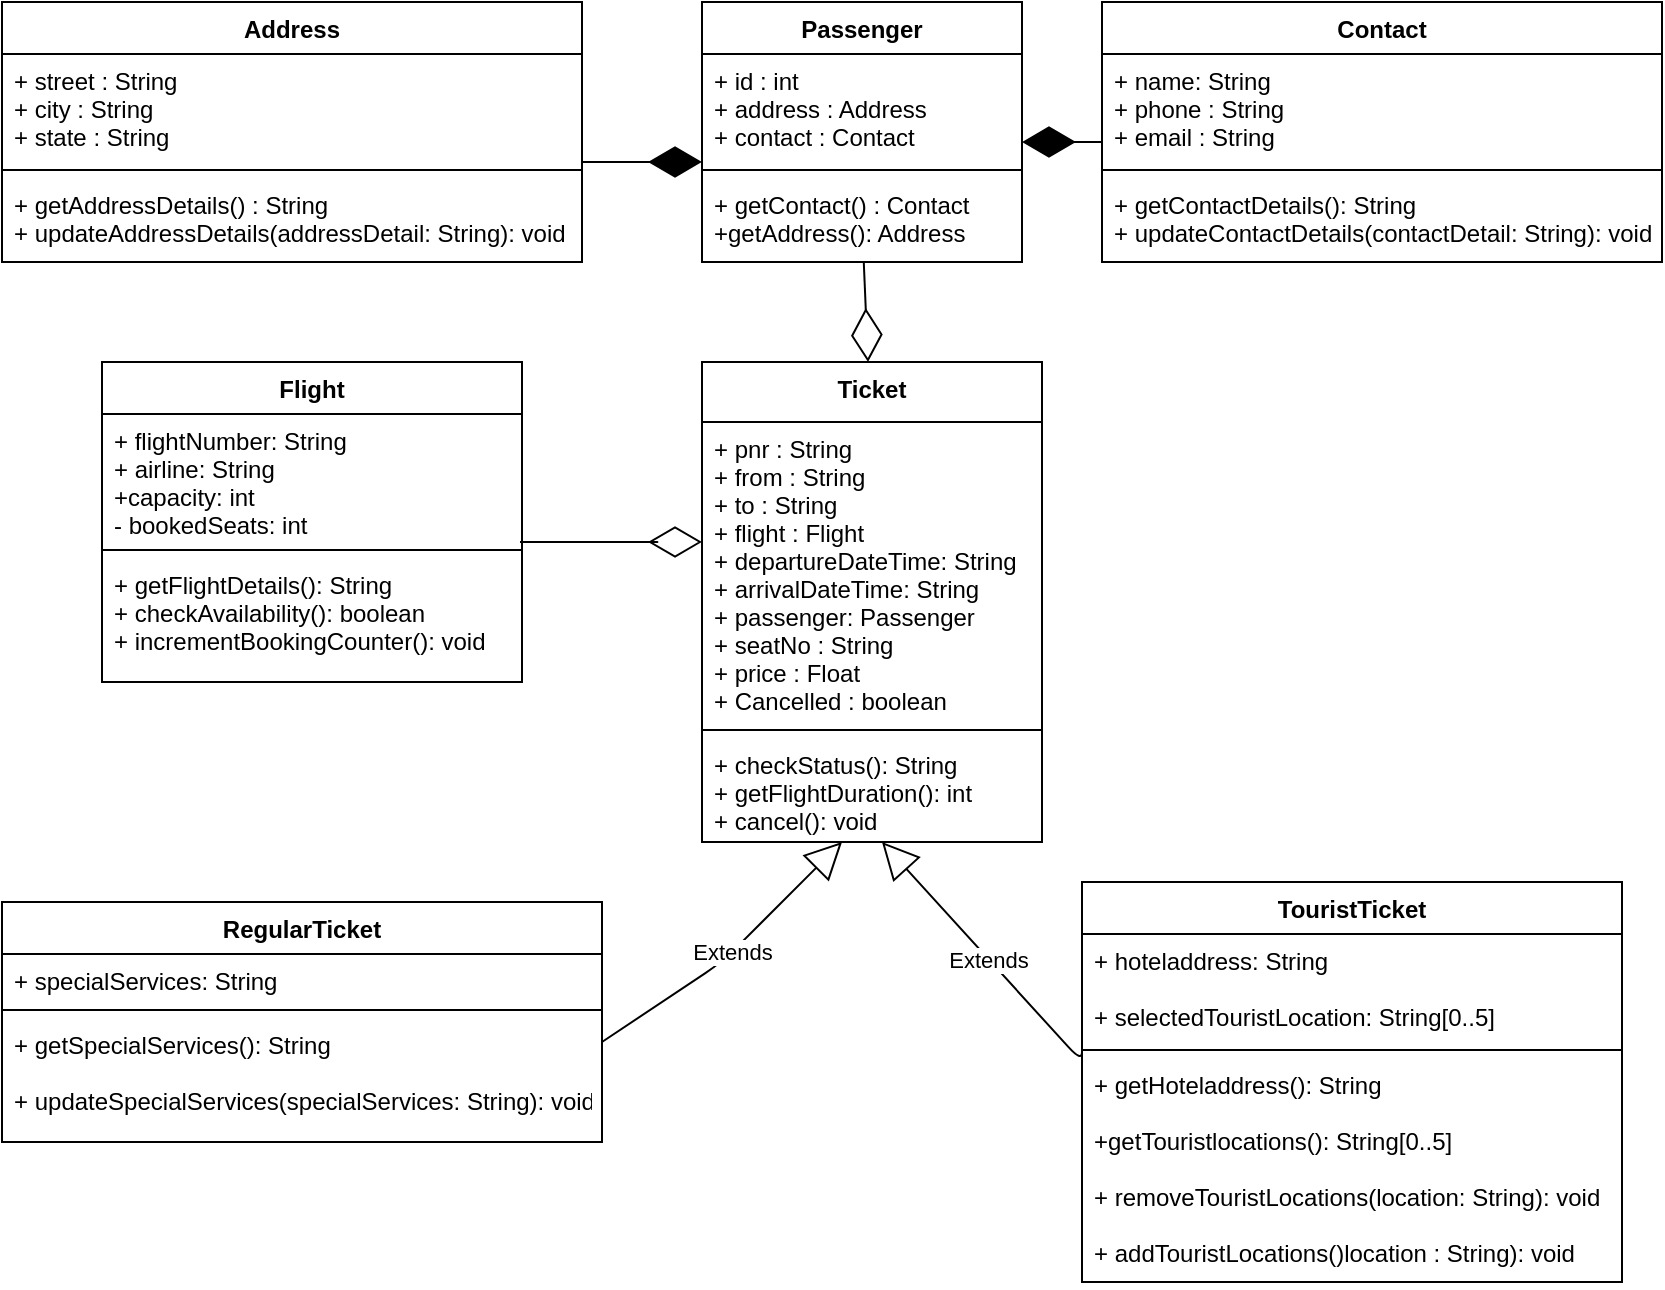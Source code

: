 <mxfile version="14.7.3" type="github"><diagram id="6aRiwS0OXpXVikU9mfTj" name="Page-1"><mxGraphModel dx="984" dy="393" grid="1" gridSize="10" guides="1" tooltips="1" connect="1" arrows="1" fold="1" page="1" pageScale="1" pageWidth="850" pageHeight="1100" math="0" shadow="0"><root><mxCell id="0"/><mxCell id="1" parent="0"/><mxCell id="fS6e0qbzufIgx9gIut2P-5" value="Ticket" style="swimlane;fontStyle=1;align=center;verticalAlign=top;childLayout=stackLayout;horizontal=1;startSize=30;horizontalStack=0;resizeParent=1;resizeParentMax=0;resizeLast=0;collapsible=1;marginBottom=0;" parent="1" vertex="1"><mxGeometry x="370" y="200" width="170" height="240" as="geometry"/></mxCell><mxCell id="fS6e0qbzufIgx9gIut2P-6" value="+ pnr : String&#10;+ from : String&#10;+ to : String&#10;+ flight : Flight&#10;+ departureDateTime: String&#10;+ arrivalDateTime: String&#10;+ passenger: Passenger&#10;+ seatNo : String&#10;+ price : Float&#10;+ Cancelled : boolean" style="text;strokeColor=none;fillColor=none;align=left;verticalAlign=top;spacingLeft=4;spacingRight=4;overflow=hidden;rotatable=0;points=[[0,0.5],[1,0.5]];portConstraint=eastwest;" parent="fS6e0qbzufIgx9gIut2P-5" vertex="1"><mxGeometry y="30" width="170" height="150" as="geometry"/></mxCell><mxCell id="fS6e0qbzufIgx9gIut2P-7" value="" style="line;strokeWidth=1;fillColor=none;align=left;verticalAlign=middle;spacingTop=-1;spacingLeft=3;spacingRight=3;rotatable=0;labelPosition=right;points=[];portConstraint=eastwest;" parent="fS6e0qbzufIgx9gIut2P-5" vertex="1"><mxGeometry y="180" width="170" height="8" as="geometry"/></mxCell><mxCell id="fS6e0qbzufIgx9gIut2P-8" value="+ checkStatus(): String&#10;+ getFlightDuration(): int&#10;+ cancel(): void" style="text;strokeColor=none;fillColor=none;align=left;verticalAlign=top;spacingLeft=4;spacingRight=4;overflow=hidden;rotatable=0;points=[[0,0.5],[1,0.5]];portConstraint=eastwest;" parent="fS6e0qbzufIgx9gIut2P-5" vertex="1"><mxGeometry y="188" width="170" height="52" as="geometry"/></mxCell><mxCell id="fS6e0qbzufIgx9gIut2P-9" value="Flight" style="swimlane;fontStyle=1;align=center;verticalAlign=top;childLayout=stackLayout;horizontal=1;startSize=26;horizontalStack=0;resizeParent=1;resizeParentMax=0;resizeLast=0;collapsible=1;marginBottom=0;" parent="1" vertex="1"><mxGeometry x="70" y="200" width="210" height="160" as="geometry"/></mxCell><mxCell id="fS6e0qbzufIgx9gIut2P-10" value="+ flightNumber: String&#10;+ airline: String&#10;+capacity: int&#10;- bookedSeats: int" style="text;strokeColor=none;fillColor=none;align=left;verticalAlign=top;spacingLeft=4;spacingRight=4;overflow=hidden;rotatable=0;points=[[0,0.5],[1,0.5]];portConstraint=eastwest;" parent="fS6e0qbzufIgx9gIut2P-9" vertex="1"><mxGeometry y="26" width="210" height="64" as="geometry"/></mxCell><mxCell id="fS6e0qbzufIgx9gIut2P-11" value="" style="line;strokeWidth=1;fillColor=none;align=left;verticalAlign=middle;spacingTop=-1;spacingLeft=3;spacingRight=3;rotatable=0;labelPosition=right;points=[];portConstraint=eastwest;" parent="fS6e0qbzufIgx9gIut2P-9" vertex="1"><mxGeometry y="90" width="210" height="8" as="geometry"/></mxCell><mxCell id="fS6e0qbzufIgx9gIut2P-12" value="+ getFlightDetails(): String&#10;+ checkAvailability(): boolean&#10;+ incrementBookingCounter(): void" style="text;strokeColor=none;fillColor=none;align=left;verticalAlign=top;spacingLeft=4;spacingRight=4;overflow=hidden;rotatable=0;points=[[0,0.5],[1,0.5]];portConstraint=eastwest;" parent="fS6e0qbzufIgx9gIut2P-9" vertex="1"><mxGeometry y="98" width="210" height="62" as="geometry"/></mxCell><mxCell id="fS6e0qbzufIgx9gIut2P-13" value="Address" style="swimlane;fontStyle=1;align=center;verticalAlign=top;childLayout=stackLayout;horizontal=1;startSize=26;horizontalStack=0;resizeParent=1;resizeParentMax=0;resizeLast=0;collapsible=1;marginBottom=0;" parent="1" vertex="1"><mxGeometry x="20" y="20" width="290" height="130" as="geometry"/></mxCell><mxCell id="fS6e0qbzufIgx9gIut2P-14" value="+ street : String&#10;+ city : String&#10;+ state : String" style="text;strokeColor=none;fillColor=none;align=left;verticalAlign=top;spacingLeft=4;spacingRight=4;overflow=hidden;rotatable=0;points=[[0,0.5],[1,0.5]];portConstraint=eastwest;" parent="fS6e0qbzufIgx9gIut2P-13" vertex="1"><mxGeometry y="26" width="290" height="54" as="geometry"/></mxCell><mxCell id="fS6e0qbzufIgx9gIut2P-15" value="" style="line;strokeWidth=1;fillColor=none;align=left;verticalAlign=middle;spacingTop=-1;spacingLeft=3;spacingRight=3;rotatable=0;labelPosition=right;points=[];portConstraint=eastwest;" parent="fS6e0qbzufIgx9gIut2P-13" vertex="1"><mxGeometry y="80" width="290" height="8" as="geometry"/></mxCell><mxCell id="fS6e0qbzufIgx9gIut2P-16" value="+ getAddressDetails() : String&#10;+ updateAddressDetails(addressDetail: String): void" style="text;strokeColor=none;fillColor=none;align=left;verticalAlign=top;spacingLeft=4;spacingRight=4;overflow=hidden;rotatable=0;points=[[0,0.5],[1,0.5]];portConstraint=eastwest;" parent="fS6e0qbzufIgx9gIut2P-13" vertex="1"><mxGeometry y="88" width="290" height="42" as="geometry"/></mxCell><mxCell id="fS6e0qbzufIgx9gIut2P-17" value="Passenger" style="swimlane;fontStyle=1;align=center;verticalAlign=top;childLayout=stackLayout;horizontal=1;startSize=26;horizontalStack=0;resizeParent=1;resizeParentMax=0;resizeLast=0;collapsible=1;marginBottom=0;" parent="1" vertex="1"><mxGeometry x="370" y="20" width="160" height="130" as="geometry"/></mxCell><mxCell id="fS6e0qbzufIgx9gIut2P-18" value="+ id : int&#10;+ address : Address&#10;+ contact : Contact" style="text;strokeColor=none;fillColor=none;align=left;verticalAlign=top;spacingLeft=4;spacingRight=4;overflow=hidden;rotatable=0;points=[[0,0.5],[1,0.5]];portConstraint=eastwest;" parent="fS6e0qbzufIgx9gIut2P-17" vertex="1"><mxGeometry y="26" width="160" height="54" as="geometry"/></mxCell><mxCell id="fS6e0qbzufIgx9gIut2P-19" value="" style="line;strokeWidth=1;fillColor=none;align=left;verticalAlign=middle;spacingTop=-1;spacingLeft=3;spacingRight=3;rotatable=0;labelPosition=right;points=[];portConstraint=eastwest;" parent="fS6e0qbzufIgx9gIut2P-17" vertex="1"><mxGeometry y="80" width="160" height="8" as="geometry"/></mxCell><mxCell id="fS6e0qbzufIgx9gIut2P-20" value="+ getContact() : Contact&#10;+getAddress(): Address" style="text;strokeColor=none;fillColor=none;align=left;verticalAlign=top;spacingLeft=4;spacingRight=4;overflow=hidden;rotatable=0;points=[[0,0.5],[1,0.5]];portConstraint=eastwest;" parent="fS6e0qbzufIgx9gIut2P-17" vertex="1"><mxGeometry y="88" width="160" height="42" as="geometry"/></mxCell><mxCell id="fS6e0qbzufIgx9gIut2P-21" value="Contact" style="swimlane;fontStyle=1;align=center;verticalAlign=top;childLayout=stackLayout;horizontal=1;startSize=26;horizontalStack=0;resizeParent=1;resizeParentMax=0;resizeLast=0;collapsible=1;marginBottom=0;" parent="1" vertex="1"><mxGeometry x="570" y="20" width="280" height="130" as="geometry"/></mxCell><mxCell id="fS6e0qbzufIgx9gIut2P-22" value="+ name: String&#10;+ phone : String&#10;+ email : String" style="text;strokeColor=none;fillColor=none;align=left;verticalAlign=top;spacingLeft=4;spacingRight=4;overflow=hidden;rotatable=0;points=[[0,0.5],[1,0.5]];portConstraint=eastwest;" parent="fS6e0qbzufIgx9gIut2P-21" vertex="1"><mxGeometry y="26" width="280" height="54" as="geometry"/></mxCell><mxCell id="fS6e0qbzufIgx9gIut2P-23" value="" style="line;strokeWidth=1;fillColor=none;align=left;verticalAlign=middle;spacingTop=-1;spacingLeft=3;spacingRight=3;rotatable=0;labelPosition=right;points=[];portConstraint=eastwest;" parent="fS6e0qbzufIgx9gIut2P-21" vertex="1"><mxGeometry y="80" width="280" height="8" as="geometry"/></mxCell><mxCell id="fS6e0qbzufIgx9gIut2P-24" value="+ getContactDetails(): String&#10;+ updateContactDetails(contactDetail: String): void" style="text;strokeColor=none;fillColor=none;align=left;verticalAlign=top;spacingLeft=4;spacingRight=4;overflow=hidden;rotatable=0;points=[[0,0.5],[1,0.5]];portConstraint=eastwest;" parent="fS6e0qbzufIgx9gIut2P-21" vertex="1"><mxGeometry y="88" width="280" height="42" as="geometry"/></mxCell><mxCell id="fS6e0qbzufIgx9gIut2P-25" value="RegularTicket" style="swimlane;fontStyle=1;align=center;verticalAlign=top;childLayout=stackLayout;horizontal=1;startSize=26;horizontalStack=0;resizeParent=1;resizeParentMax=0;resizeLast=0;collapsible=1;marginBottom=0;" parent="1" vertex="1"><mxGeometry x="20" y="470" width="300" height="120" as="geometry"/></mxCell><mxCell id="fS6e0qbzufIgx9gIut2P-26" value="+ specialServices: String" style="text;strokeColor=none;fillColor=none;align=left;verticalAlign=top;spacingLeft=4;spacingRight=4;overflow=hidden;rotatable=0;points=[[0,0.5],[1,0.5]];portConstraint=eastwest;" parent="fS6e0qbzufIgx9gIut2P-25" vertex="1"><mxGeometry y="26" width="300" height="24" as="geometry"/></mxCell><mxCell id="fS6e0qbzufIgx9gIut2P-27" value="" style="line;strokeWidth=1;fillColor=none;align=left;verticalAlign=middle;spacingTop=-1;spacingLeft=3;spacingRight=3;rotatable=0;labelPosition=right;points=[];portConstraint=eastwest;" parent="fS6e0qbzufIgx9gIut2P-25" vertex="1"><mxGeometry y="50" width="300" height="8" as="geometry"/></mxCell><mxCell id="fS6e0qbzufIgx9gIut2P-28" value="+ getSpecialServices(): String&#10;&#10;+ updateSpecialServices(specialServices: String): void" style="text;strokeColor=none;fillColor=none;align=left;verticalAlign=top;spacingLeft=4;spacingRight=4;overflow=hidden;rotatable=0;points=[[0,0.5],[1,0.5]];portConstraint=eastwest;" parent="fS6e0qbzufIgx9gIut2P-25" vertex="1"><mxGeometry y="58" width="300" height="62" as="geometry"/></mxCell><mxCell id="fS6e0qbzufIgx9gIut2P-29" value="TouristTicket" style="swimlane;fontStyle=1;align=center;verticalAlign=top;childLayout=stackLayout;horizontal=1;startSize=26;horizontalStack=0;resizeParent=1;resizeParentMax=0;resizeLast=0;collapsible=1;marginBottom=0;" parent="1" vertex="1"><mxGeometry x="560" y="460" width="270" height="200" as="geometry"/></mxCell><mxCell id="fS6e0qbzufIgx9gIut2P-30" value="+ hoteladdress: String&#10;&#10;+ selectedTouristLocation: String[0..5]&#10;" style="text;strokeColor=none;fillColor=none;align=left;verticalAlign=top;spacingLeft=4;spacingRight=4;overflow=hidden;rotatable=0;points=[[0,0.5],[1,0.5]];portConstraint=eastwest;" parent="fS6e0qbzufIgx9gIut2P-29" vertex="1"><mxGeometry y="26" width="270" height="54" as="geometry"/></mxCell><mxCell id="fS6e0qbzufIgx9gIut2P-31" value="" style="line;strokeWidth=1;fillColor=none;align=left;verticalAlign=middle;spacingTop=-1;spacingLeft=3;spacingRight=3;rotatable=0;labelPosition=right;points=[];portConstraint=eastwest;" parent="fS6e0qbzufIgx9gIut2P-29" vertex="1"><mxGeometry y="80" width="270" height="8" as="geometry"/></mxCell><mxCell id="fS6e0qbzufIgx9gIut2P-32" value="+ getHoteladdress(): String&#10;&#10;+getTouristlocations(): String[0..5]&#10;&#10;+ removeTouristLocations(location: String): void&#10;&#10;+ addTouristLocations()location : String): void " style="text;strokeColor=none;fillColor=none;align=left;verticalAlign=top;spacingLeft=4;spacingRight=4;overflow=hidden;rotatable=0;points=[[0,0.5],[1,0.5]];portConstraint=eastwest;" parent="fS6e0qbzufIgx9gIut2P-29" vertex="1"><mxGeometry y="88" width="270" height="112" as="geometry"/></mxCell><mxCell id="fS6e0qbzufIgx9gIut2P-36" value="" style="endArrow=diamondThin;endFill=1;endSize=24;html=1;" parent="1" edge="1"><mxGeometry width="160" relative="1" as="geometry"><mxPoint x="310" y="100" as="sourcePoint"/><mxPoint x="370" y="100" as="targetPoint"/></mxGeometry></mxCell><mxCell id="fS6e0qbzufIgx9gIut2P-37" value="" style="endArrow=diamondThin;endFill=1;endSize=24;html=1;" parent="1" edge="1"><mxGeometry width="160" relative="1" as="geometry"><mxPoint x="570" y="90" as="sourcePoint"/><mxPoint x="530" y="90" as="targetPoint"/><Array as="points"><mxPoint x="570" y="90"/></Array></mxGeometry></mxCell><mxCell id="fS6e0qbzufIgx9gIut2P-38" value="" style="endArrow=diamondThin;endFill=0;endSize=24;html=1;" parent="1" source="fS6e0qbzufIgx9gIut2P-20" edge="1"><mxGeometry width="160" relative="1" as="geometry"><mxPoint x="340" y="190" as="sourcePoint"/><mxPoint x="453" y="200" as="targetPoint"/></mxGeometry></mxCell><mxCell id="fS6e0qbzufIgx9gIut2P-39" value="" style="endArrow=diamondThin;endFill=0;endSize=24;html=1;entryX=0;entryY=0.4;entryDx=0;entryDy=0;entryPerimeter=0;" parent="1" target="fS6e0qbzufIgx9gIut2P-6" edge="1"><mxGeometry width="160" relative="1" as="geometry"><mxPoint x="279" y="290" as="sourcePoint"/><mxPoint x="370" y="274.5" as="targetPoint"/><Array as="points"><mxPoint x="279" y="290"/><mxPoint x="350" y="290"/></Array></mxGeometry></mxCell><mxCell id="fS6e0qbzufIgx9gIut2P-42" value="Extends" style="endArrow=block;endSize=16;endFill=0;html=1;" parent="1" edge="1"><mxGeometry width="160" relative="1" as="geometry"><mxPoint x="560" y="540" as="sourcePoint"/><mxPoint x="460" y="440" as="targetPoint"/><Array as="points"><mxPoint x="560" y="540"/><mxPoint x="560" y="550"/></Array></mxGeometry></mxCell><mxCell id="fS6e0qbzufIgx9gIut2P-43" value="Extends" style="endArrow=block;endSize=16;endFill=0;html=1;" parent="1" edge="1"><mxGeometry width="160" relative="1" as="geometry"><mxPoint x="320" y="540" as="sourcePoint"/><mxPoint x="440" y="440" as="targetPoint"/><Array as="points"><mxPoint x="380" y="500"/></Array></mxGeometry></mxCell></root></mxGraphModel></diagram></mxfile>